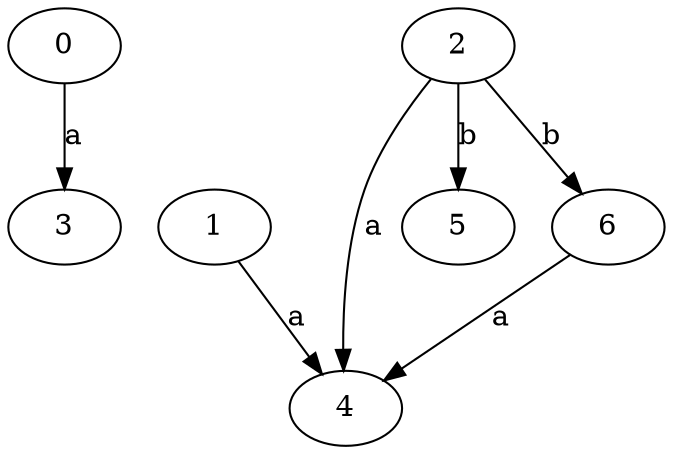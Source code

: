 strict digraph  {
0;
1;
2;
3;
4;
5;
6;
0 -> 3  [label=a];
1 -> 4  [label=a];
2 -> 4  [label=a];
2 -> 5  [label=b];
2 -> 6  [label=b];
6 -> 4  [label=a];
}
